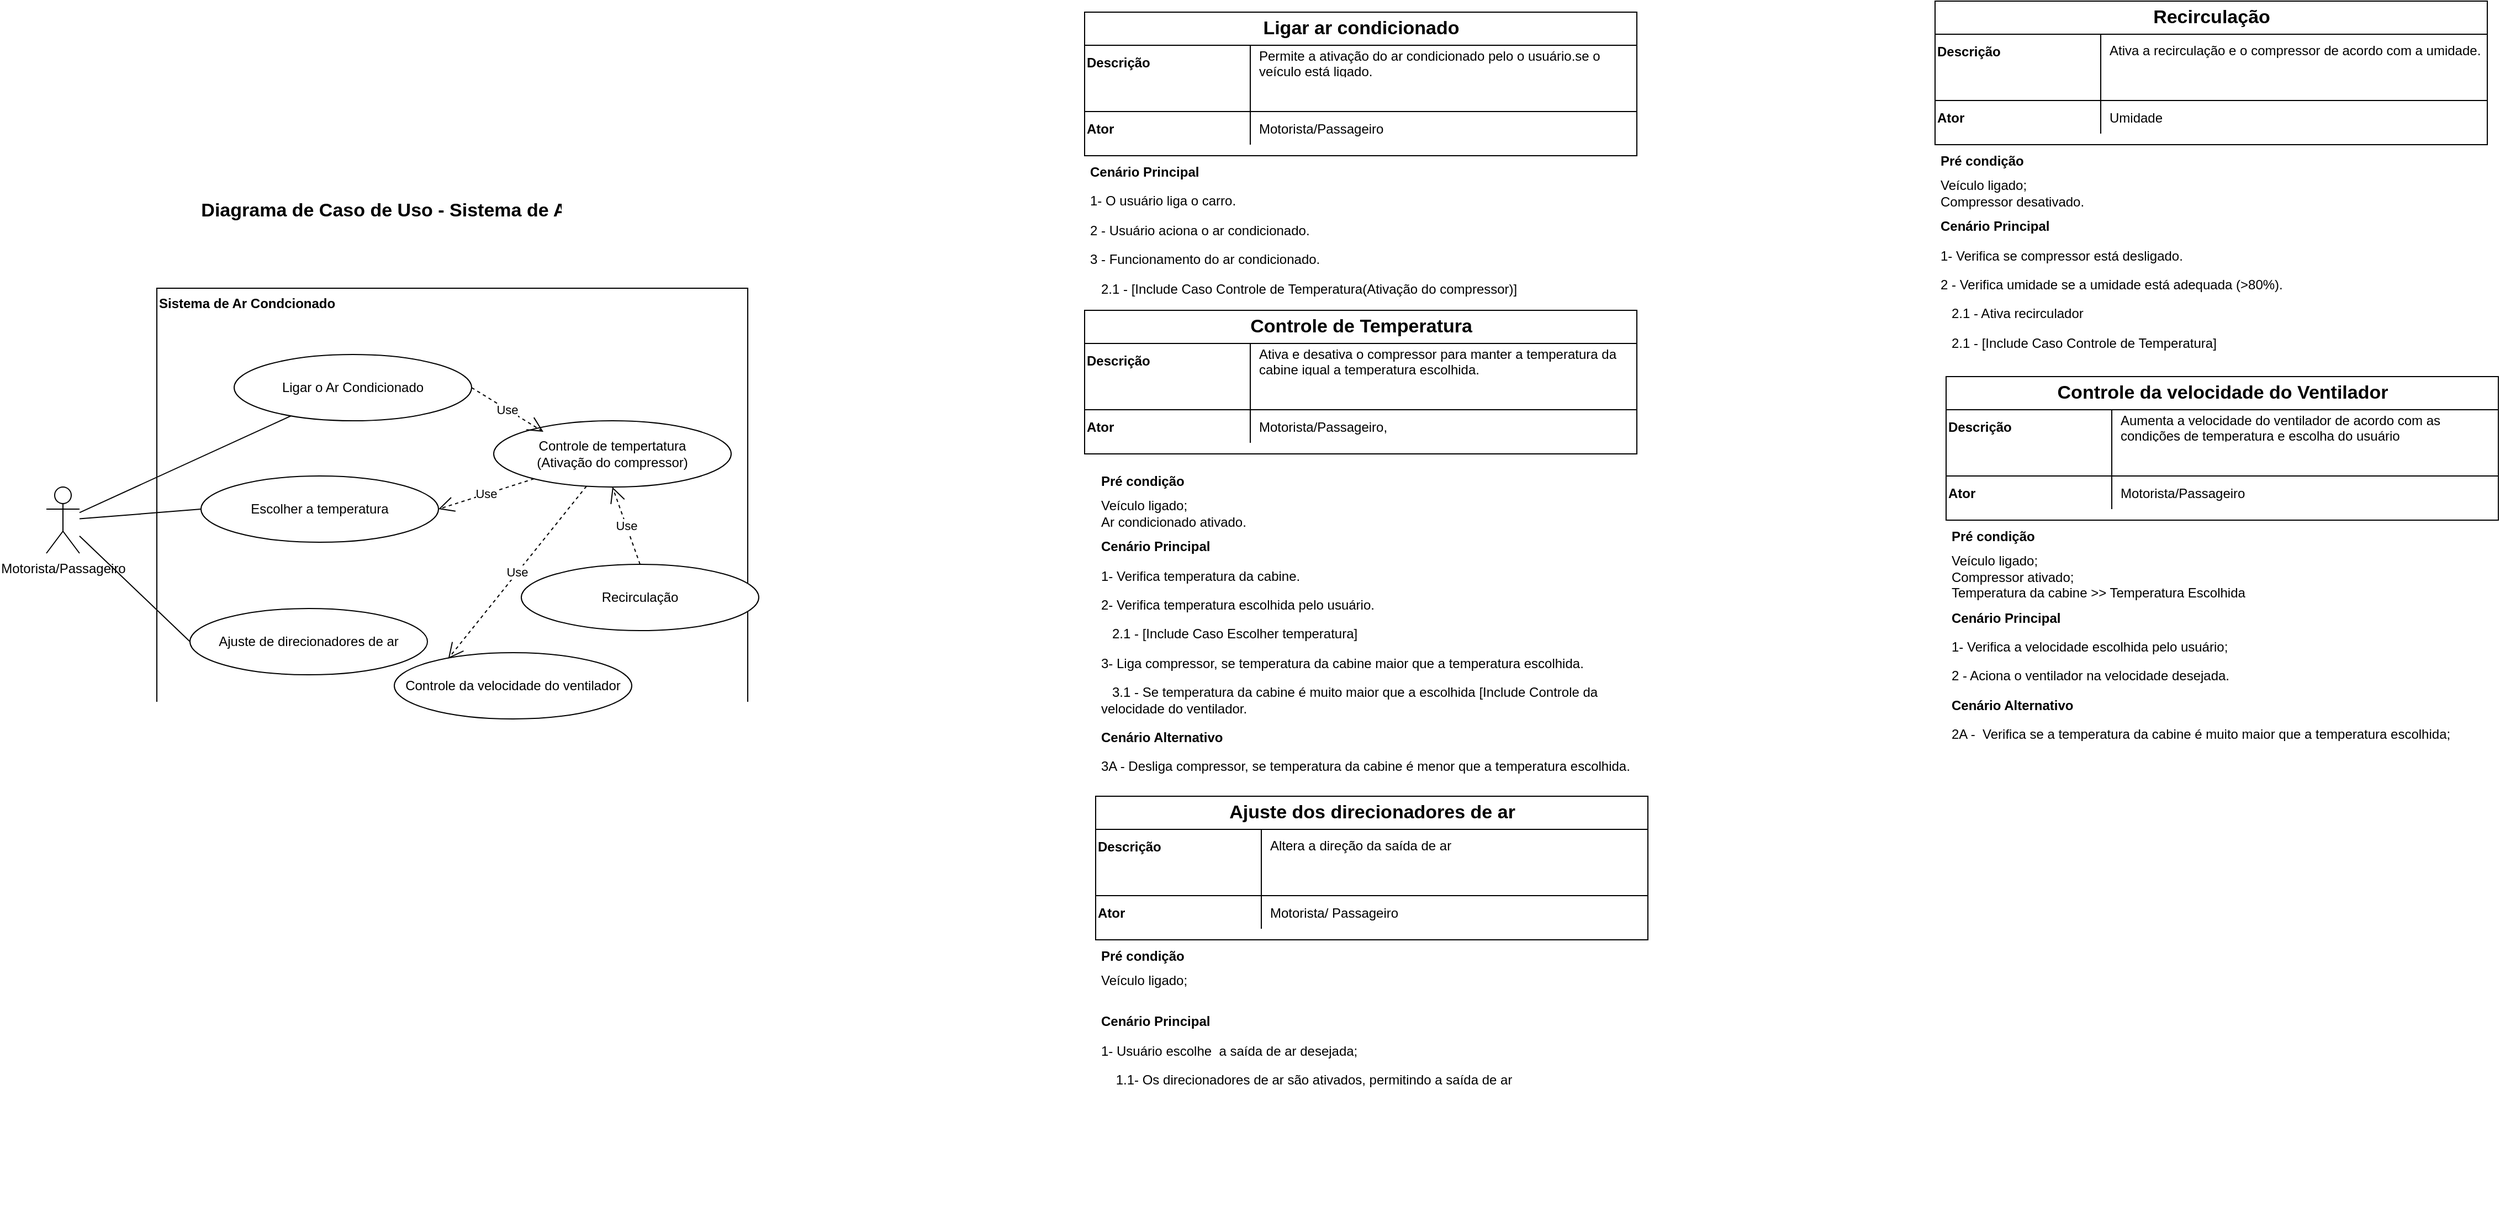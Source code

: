 <mxfile version="15.8.3" type="github">
  <diagram id="G2_i2lJ-f3b6qj_kGdwk" name="Page-1">
    <mxGraphModel dx="2214" dy="1193" grid="1" gridSize="10" guides="1" tooltips="1" connect="1" arrows="1" fold="1" page="1" pageScale="1" pageWidth="850" pageHeight="1100" math="0" shadow="0">
      <root>
        <mxCell id="0" />
        <mxCell id="1" parent="0" />
        <mxCell id="Q2j6FMPa0fHBLMqs2ytp-2" value="Sistema de Ar Condcionado" style="whiteSpace=wrap;aspect=fixed;imageAspect=0;html=1;verticalAlign=top;align=left;fontStyle=1" parent="1" vertex="1">
          <mxGeometry x="150" y="290" width="535" height="535" as="geometry" />
        </mxCell>
        <mxCell id="Q2j6FMPa0fHBLMqs2ytp-4" style="rounded=0;orthogonalLoop=1;jettySize=auto;html=1;endArrow=none;endFill=0;" parent="1" source="Q2j6FMPa0fHBLMqs2ytp-1" target="Q2j6FMPa0fHBLMqs2ytp-3" edge="1">
          <mxGeometry relative="1" as="geometry" />
        </mxCell>
        <mxCell id="Q2j6FMPa0fHBLMqs2ytp-30" style="rounded=0;orthogonalLoop=1;jettySize=auto;html=1;entryX=0;entryY=0.5;entryDx=0;entryDy=0;endArrow=none;endFill=0;" parent="1" source="Q2j6FMPa0fHBLMqs2ytp-1" target="Q2j6FMPa0fHBLMqs2ytp-7" edge="1">
          <mxGeometry relative="1" as="geometry" />
        </mxCell>
        <mxCell id="Q2j6FMPa0fHBLMqs2ytp-35" style="edgeStyle=none;rounded=0;orthogonalLoop=1;jettySize=auto;html=1;entryX=0;entryY=0.5;entryDx=0;entryDy=0;endArrow=none;endFill=0;" parent="1" source="Q2j6FMPa0fHBLMqs2ytp-1" target="Q2j6FMPa0fHBLMqs2ytp-34" edge="1">
          <mxGeometry relative="1" as="geometry" />
        </mxCell>
        <mxCell id="Q2j6FMPa0fHBLMqs2ytp-1" value="Motorista/Passageiro" style="shape=umlActor;verticalLabelPosition=bottom;verticalAlign=top;html=1;outlineConnect=0;" parent="1" vertex="1">
          <mxGeometry x="50" y="470" width="30" height="60" as="geometry" />
        </mxCell>
        <mxCell id="Q2j6FMPa0fHBLMqs2ytp-3" value="Ligar o Ar Condicionado" style="ellipse;whiteSpace=wrap;html=1;" parent="1" vertex="1">
          <mxGeometry x="220" y="350" width="215" height="60" as="geometry" />
        </mxCell>
        <mxCell id="Q2j6FMPa0fHBLMqs2ytp-7" value="Escolher a temperatura" style="ellipse;whiteSpace=wrap;html=1;" parent="1" vertex="1">
          <mxGeometry x="190" y="460" width="215" height="60" as="geometry" />
        </mxCell>
        <mxCell id="Q2j6FMPa0fHBLMqs2ytp-15" value="Controle de tempertatura&lt;br&gt;(Ativação do compressor)" style="ellipse;whiteSpace=wrap;html=1;" parent="1" vertex="1">
          <mxGeometry x="455" y="410" width="215" height="60" as="geometry" />
        </mxCell>
        <mxCell id="Q2j6FMPa0fHBLMqs2ytp-23" value="Recirculação" style="ellipse;whiteSpace=wrap;html=1;" parent="1" vertex="1">
          <mxGeometry x="480" y="540" width="215" height="60" as="geometry" />
        </mxCell>
        <mxCell id="Q2j6FMPa0fHBLMqs2ytp-29" value="Controle da velocidade do ventilador" style="ellipse;whiteSpace=wrap;html=1;" parent="1" vertex="1">
          <mxGeometry x="365" y="620" width="215" height="60" as="geometry" />
        </mxCell>
        <mxCell id="Q2j6FMPa0fHBLMqs2ytp-34" value="Ajuste de direcionadores de ar" style="ellipse;whiteSpace=wrap;html=1;" parent="1" vertex="1">
          <mxGeometry x="180" y="580" width="215" height="60" as="geometry" />
        </mxCell>
        <mxCell id="Q2j6FMPa0fHBLMqs2ytp-36" value="Use" style="endArrow=open;endSize=12;dashed=1;html=1;entryX=1;entryY=0.5;entryDx=0;entryDy=0;" parent="1" source="Q2j6FMPa0fHBLMqs2ytp-15" target="Q2j6FMPa0fHBLMqs2ytp-7" edge="1">
          <mxGeometry width="160" relative="1" as="geometry">
            <mxPoint x="230" y="490" as="sourcePoint" />
            <mxPoint x="430" y="510" as="targetPoint" />
          </mxGeometry>
        </mxCell>
        <mxCell id="Q2j6FMPa0fHBLMqs2ytp-37" value="Use" style="endArrow=open;endSize=12;dashed=1;html=1;exitX=1;exitY=0.5;exitDx=0;exitDy=0;" parent="1" source="Q2j6FMPa0fHBLMqs2ytp-3" edge="1">
          <mxGeometry width="160" relative="1" as="geometry">
            <mxPoint x="487.472" y="500.131" as="sourcePoint" />
            <mxPoint x="500" y="420" as="targetPoint" />
          </mxGeometry>
        </mxCell>
        <mxCell id="Q2j6FMPa0fHBLMqs2ytp-41" value="Use" style="endArrow=open;endSize=12;dashed=1;html=1;entryX=0.227;entryY=0.09;entryDx=0;entryDy=0;entryPerimeter=0;" parent="1" source="Q2j6FMPa0fHBLMqs2ytp-15" target="Q2j6FMPa0fHBLMqs2ytp-29" edge="1">
          <mxGeometry width="160" relative="1" as="geometry">
            <mxPoint x="410" y="620" as="sourcePoint" />
            <mxPoint x="400" y="560" as="targetPoint" />
          </mxGeometry>
        </mxCell>
        <mxCell id="Q2j6FMPa0fHBLMqs2ytp-42" style="edgeStyle=none;rounded=0;orthogonalLoop=1;jettySize=auto;html=1;exitX=0.5;exitY=1;exitDx=0;exitDy=0;endArrow=none;endFill=0;" parent="1" source="Q2j6FMPa0fHBLMqs2ytp-23" target="Q2j6FMPa0fHBLMqs2ytp-23" edge="1">
          <mxGeometry relative="1" as="geometry" />
        </mxCell>
        <mxCell id="Q2j6FMPa0fHBLMqs2ytp-48" value="Diagrama de Caso de Uso - Sistema de Ar Condicionado" style="text;html=1;strokeColor=none;fillColor=none;align=center;verticalAlign=middle;whiteSpace=wrap;rounded=0;fontFamily=Helvetica;fontSize=17;fontStyle=1" parent="1" vertex="1">
          <mxGeometry x="67.5" y="210" width="700" height="20" as="geometry" />
        </mxCell>
        <mxCell id="Q2j6FMPa0fHBLMqs2ytp-49" value="Ligar ar condicionado" style="shape=table;startSize=30;container=1;collapsible=1;childLayout=tableLayout;fixedRows=1;rowLines=0;fontStyle=1;align=center;resizeLast=1;fontFamily=Helvetica;fontSize=17;html=1;" parent="1" vertex="1">
          <mxGeometry x="990" y="40" width="500" height="130" as="geometry" />
        </mxCell>
        <mxCell id="Q2j6FMPa0fHBLMqs2ytp-50" value="" style="shape=partialRectangle;collapsible=0;dropTarget=0;pointerEvents=0;fillColor=none;top=0;left=0;bottom=0;right=0;points=[[0,0.5],[1,0.5]];portConstraint=eastwest;" parent="Q2j6FMPa0fHBLMqs2ytp-49" vertex="1">
          <mxGeometry y="30" width="500" height="30" as="geometry" />
        </mxCell>
        <mxCell id="Q2j6FMPa0fHBLMqs2ytp-51" value="Descrição" style="shape=partialRectangle;connectable=0;fillColor=none;top=0;left=0;bottom=0;right=0;fontStyle=1;overflow=hidden;align=left;" parent="Q2j6FMPa0fHBLMqs2ytp-50" vertex="1">
          <mxGeometry width="150" height="30" as="geometry" />
        </mxCell>
        <mxCell id="Q2j6FMPa0fHBLMqs2ytp-52" value="Permite a ativação do ar condicionado pelo o usuário.se o veículo está ligado." style="shape=partialRectangle;connectable=0;fillColor=none;top=0;left=0;bottom=0;right=0;align=left;spacingLeft=6;fontStyle=0;overflow=hidden;whiteSpace=wrap;" parent="Q2j6FMPa0fHBLMqs2ytp-50" vertex="1">
          <mxGeometry x="150" width="350" height="30" as="geometry" />
        </mxCell>
        <mxCell id="Q2j6FMPa0fHBLMqs2ytp-53" value="" style="shape=partialRectangle;collapsible=0;dropTarget=0;pointerEvents=0;fillColor=none;top=0;left=0;bottom=1;right=0;points=[[0,0.5],[1,0.5]];portConstraint=eastwest;" parent="Q2j6FMPa0fHBLMqs2ytp-49" vertex="1">
          <mxGeometry y="60" width="500" height="30" as="geometry" />
        </mxCell>
        <mxCell id="Q2j6FMPa0fHBLMqs2ytp-54" value="" style="shape=partialRectangle;connectable=0;fillColor=none;top=0;left=0;bottom=0;right=0;fontStyle=1;overflow=hidden;" parent="Q2j6FMPa0fHBLMqs2ytp-53" vertex="1">
          <mxGeometry width="150" height="30" as="geometry" />
        </mxCell>
        <mxCell id="Q2j6FMPa0fHBLMqs2ytp-55" value="" style="shape=partialRectangle;connectable=0;fillColor=none;top=0;left=0;bottom=0;right=0;align=left;spacingLeft=6;fontStyle=5;overflow=hidden;" parent="Q2j6FMPa0fHBLMqs2ytp-53" vertex="1">
          <mxGeometry x="150" width="350" height="30" as="geometry" />
        </mxCell>
        <mxCell id="Q2j6FMPa0fHBLMqs2ytp-56" value="" style="shape=partialRectangle;collapsible=0;dropTarget=0;pointerEvents=0;fillColor=none;top=0;left=0;bottom=0;right=0;points=[[0,0.5],[1,0.5]];portConstraint=eastwest;" parent="Q2j6FMPa0fHBLMqs2ytp-49" vertex="1">
          <mxGeometry y="90" width="500" height="30" as="geometry" />
        </mxCell>
        <mxCell id="Q2j6FMPa0fHBLMqs2ytp-57" value="Ator" style="shape=partialRectangle;connectable=0;fillColor=none;top=0;left=0;bottom=0;right=0;editable=1;overflow=hidden;fontStyle=1;align=left;" parent="Q2j6FMPa0fHBLMqs2ytp-56" vertex="1">
          <mxGeometry width="150" height="30" as="geometry" />
        </mxCell>
        <mxCell id="Q2j6FMPa0fHBLMqs2ytp-58" value="Motorista/Passageiro" style="shape=partialRectangle;connectable=0;fillColor=none;top=0;left=0;bottom=0;right=0;align=left;spacingLeft=6;overflow=hidden;" parent="Q2j6FMPa0fHBLMqs2ytp-56" vertex="1">
          <mxGeometry x="150" width="350" height="30" as="geometry" />
        </mxCell>
        <mxCell id="Q2j6FMPa0fHBLMqs2ytp-62" value="&lt;h1 style=&quot;font-size: 12px&quot;&gt;Cenário Principal&lt;/h1&gt;&lt;p style=&quot;font-size: 12px&quot;&gt;&lt;font style=&quot;font-size: 12px&quot;&gt;1- O usuário liga o carro.&lt;/font&gt;&lt;/p&gt;&lt;p style=&quot;font-size: 12px&quot;&gt;&lt;font style=&quot;font-size: 12px&quot;&gt;2 - Usuário aciona o ar condicionado.&lt;/font&gt;&lt;/p&gt;&lt;p style=&quot;font-size: 12px&quot;&gt;&lt;font style=&quot;font-size: 12px&quot;&gt;3 - Funcionamento do ar condicionado.&lt;/font&gt;&lt;/p&gt;&lt;p style=&quot;font-size: 12px&quot;&gt;&lt;font style=&quot;font-size: 12px&quot;&gt;&amp;nbsp; &amp;nbsp;2.1 - [Include Caso Controle de Temperatura(Ativação do compressor)]&lt;/font&gt;&lt;/p&gt;&lt;p style=&quot;font-size: 12px&quot;&gt;&lt;font style=&quot;font-size: 12px&quot;&gt;&lt;b&gt;Cenário Alternativo&lt;/b&gt;&lt;/font&gt;&lt;/p&gt;&lt;p style=&quot;font-size: 12px&quot;&gt;2A - O usuário desliga o ar condicionado&lt;/p&gt;&lt;p style=&quot;font-size: 12px&quot;&gt;3A - Desativação do ar condicionado&lt;/p&gt;&lt;p style=&quot;font-size: 12px&quot;&gt;&amp;nbsp; &amp;nbsp;3A.1 - [Include Caso Controle de Temperatura(Ativação do compressor)]&lt;/p&gt;" style="text;html=1;strokeColor=none;fillColor=none;spacing=5;spacingTop=-20;whiteSpace=wrap;overflow=hidden;rounded=0;fontFamily=Helvetica;fontSize=17;align=left;verticalAlign=top;" parent="1" vertex="1">
          <mxGeometry x="990" y="180" width="500" height="130" as="geometry" />
        </mxCell>
        <mxCell id="Q2j6FMPa0fHBLMqs2ytp-63" value="Controle de Temperatura" style="shape=table;startSize=30;container=1;collapsible=1;childLayout=tableLayout;fixedRows=1;rowLines=0;fontStyle=1;align=center;resizeLast=1;fontFamily=Helvetica;fontSize=17;html=1;" parent="1" vertex="1">
          <mxGeometry x="990" y="310" width="500" height="130" as="geometry" />
        </mxCell>
        <mxCell id="Q2j6FMPa0fHBLMqs2ytp-64" value="" style="shape=partialRectangle;collapsible=0;dropTarget=0;pointerEvents=0;fillColor=none;top=0;left=0;bottom=0;right=0;points=[[0,0.5],[1,0.5]];portConstraint=eastwest;" parent="Q2j6FMPa0fHBLMqs2ytp-63" vertex="1">
          <mxGeometry y="30" width="500" height="30" as="geometry" />
        </mxCell>
        <mxCell id="Q2j6FMPa0fHBLMqs2ytp-65" value="Descrição" style="shape=partialRectangle;connectable=0;fillColor=none;top=0;left=0;bottom=0;right=0;fontStyle=1;overflow=hidden;align=left;" parent="Q2j6FMPa0fHBLMqs2ytp-64" vertex="1">
          <mxGeometry width="150" height="30" as="geometry" />
        </mxCell>
        <mxCell id="Q2j6FMPa0fHBLMqs2ytp-66" value="Ativa e desativa o compressor para manter a temperatura da cabine igual a temperatura escolhida." style="shape=partialRectangle;connectable=0;fillColor=none;top=0;left=0;bottom=0;right=0;align=left;spacingLeft=6;fontStyle=0;overflow=hidden;whiteSpace=wrap;" parent="Q2j6FMPa0fHBLMqs2ytp-64" vertex="1">
          <mxGeometry x="150" width="350" height="30" as="geometry" />
        </mxCell>
        <mxCell id="Q2j6FMPa0fHBLMqs2ytp-67" value="" style="shape=partialRectangle;collapsible=0;dropTarget=0;pointerEvents=0;fillColor=none;top=0;left=0;bottom=1;right=0;points=[[0,0.5],[1,0.5]];portConstraint=eastwest;" parent="Q2j6FMPa0fHBLMqs2ytp-63" vertex="1">
          <mxGeometry y="60" width="500" height="30" as="geometry" />
        </mxCell>
        <mxCell id="Q2j6FMPa0fHBLMqs2ytp-68" value="" style="shape=partialRectangle;connectable=0;fillColor=none;top=0;left=0;bottom=0;right=0;fontStyle=1;overflow=hidden;" parent="Q2j6FMPa0fHBLMqs2ytp-67" vertex="1">
          <mxGeometry width="150" height="30" as="geometry" />
        </mxCell>
        <mxCell id="Q2j6FMPa0fHBLMqs2ytp-69" value="" style="shape=partialRectangle;connectable=0;fillColor=none;top=0;left=0;bottom=0;right=0;align=left;spacingLeft=6;fontStyle=5;overflow=hidden;" parent="Q2j6FMPa0fHBLMqs2ytp-67" vertex="1">
          <mxGeometry x="150" width="350" height="30" as="geometry" />
        </mxCell>
        <mxCell id="Q2j6FMPa0fHBLMqs2ytp-70" value="" style="shape=partialRectangle;collapsible=0;dropTarget=0;pointerEvents=0;fillColor=none;top=0;left=0;bottom=0;right=0;points=[[0,0.5],[1,0.5]];portConstraint=eastwest;" parent="Q2j6FMPa0fHBLMqs2ytp-63" vertex="1">
          <mxGeometry y="90" width="500" height="30" as="geometry" />
        </mxCell>
        <mxCell id="Q2j6FMPa0fHBLMqs2ytp-71" value="Ator" style="shape=partialRectangle;connectable=0;fillColor=none;top=0;left=0;bottom=0;right=0;editable=1;overflow=hidden;fontStyle=1;align=left;" parent="Q2j6FMPa0fHBLMqs2ytp-70" vertex="1">
          <mxGeometry width="150" height="30" as="geometry" />
        </mxCell>
        <mxCell id="Q2j6FMPa0fHBLMqs2ytp-72" value="Motorista/Passageiro," style="shape=partialRectangle;connectable=0;fillColor=none;top=0;left=0;bottom=0;right=0;align=left;spacingLeft=6;overflow=hidden;" parent="Q2j6FMPa0fHBLMqs2ytp-70" vertex="1">
          <mxGeometry x="150" width="350" height="30" as="geometry" />
        </mxCell>
        <mxCell id="Q2j6FMPa0fHBLMqs2ytp-73" value="&lt;h1 style=&quot;font-size: 12px&quot;&gt;Pré condição&lt;/h1&gt;&lt;div style=&quot;font-size: 12px&quot;&gt;Veículo ligado;&lt;/div&gt;&lt;div style=&quot;font-size: 12px&quot;&gt;Ar condicionado ativado.&lt;/div&gt;&lt;h1 style=&quot;font-size: 12px&quot;&gt;Cenário Principal&lt;/h1&gt;&lt;p style=&quot;font-size: 12px&quot;&gt;&lt;font style=&quot;font-size: 12px&quot;&gt;1- Verifica temperatura da cabine.&lt;/font&gt;&lt;/p&gt;&lt;p style=&quot;font-size: 12px&quot;&gt;&lt;font style=&quot;font-size: 12px&quot;&gt;2- Verifica temperatura escolhida pelo usuário.&lt;/font&gt;&lt;/p&gt;&lt;p style=&quot;font-size: 12px&quot;&gt;&lt;font style=&quot;font-size: 12px&quot;&gt;&amp;nbsp; &amp;nbsp;2.1 - [Include Caso Escolher temperatura]&lt;/font&gt;&lt;/p&gt;&lt;p style=&quot;font-size: 12px&quot;&gt;&lt;font style=&quot;font-size: 12px&quot;&gt;3- Liga compressor, se temperatura da cabine maior que a temperatura escolhida.&lt;/font&gt;&lt;/p&gt;&lt;p style=&quot;font-size: 12px&quot;&gt;&lt;font style=&quot;font-size: 12px&quot;&gt;&amp;nbsp; &amp;nbsp;3.1 - Se temperatura da cabine é muito maior que a escolhida [Include Controle da velocidade do ventilador.&lt;/font&gt;&lt;/p&gt;&lt;p style=&quot;font-size: 12px&quot;&gt;&lt;font style=&quot;font-size: 12px&quot;&gt;&lt;b&gt;Cenário Alternativo&lt;/b&gt;&lt;/font&gt;&lt;/p&gt;&lt;p style=&quot;font-size: 12px&quot;&gt;3A - Desliga compressor, se temperatura da cabine é menor que a temperatura escolhida.&lt;/p&gt;&lt;p style=&quot;font-size: 12px&quot;&gt;&lt;br&gt;&lt;/p&gt;" style="text;html=1;strokeColor=none;fillColor=none;spacing=5;spacingTop=-20;whiteSpace=wrap;overflow=hidden;rounded=0;fontFamily=Helvetica;fontSize=17;align=left;verticalAlign=top;" parent="1" vertex="1">
          <mxGeometry x="1000" y="460" width="500" height="290" as="geometry" />
        </mxCell>
        <mxCell id="Q2j6FMPa0fHBLMqs2ytp-96" value="Recirculação" style="shape=table;startSize=30;container=1;collapsible=1;childLayout=tableLayout;fixedRows=1;rowLines=0;fontStyle=1;align=center;resizeLast=1;fontFamily=Helvetica;fontSize=17;html=1;" parent="1" vertex="1">
          <mxGeometry x="1760" y="30" width="500" height="130" as="geometry" />
        </mxCell>
        <mxCell id="Q2j6FMPa0fHBLMqs2ytp-97" value="" style="shape=partialRectangle;collapsible=0;dropTarget=0;pointerEvents=0;fillColor=none;top=0;left=0;bottom=0;right=0;points=[[0,0.5],[1,0.5]];portConstraint=eastwest;" parent="Q2j6FMPa0fHBLMqs2ytp-96" vertex="1">
          <mxGeometry y="30" width="500" height="30" as="geometry" />
        </mxCell>
        <mxCell id="Q2j6FMPa0fHBLMqs2ytp-98" value="Descrição" style="shape=partialRectangle;connectable=0;fillColor=none;top=0;left=0;bottom=0;right=0;fontStyle=1;overflow=hidden;align=left;" parent="Q2j6FMPa0fHBLMqs2ytp-97" vertex="1">
          <mxGeometry width="150" height="30" as="geometry" />
        </mxCell>
        <mxCell id="Q2j6FMPa0fHBLMqs2ytp-99" value="Ativa a recirculação e o compressor de acordo com a umidade." style="shape=partialRectangle;connectable=0;fillColor=none;top=0;left=0;bottom=0;right=0;align=left;spacingLeft=6;fontStyle=0;overflow=hidden;whiteSpace=wrap;" parent="Q2j6FMPa0fHBLMqs2ytp-97" vertex="1">
          <mxGeometry x="150" width="350" height="30" as="geometry" />
        </mxCell>
        <mxCell id="Q2j6FMPa0fHBLMqs2ytp-100" value="" style="shape=partialRectangle;collapsible=0;dropTarget=0;pointerEvents=0;fillColor=none;top=0;left=0;bottom=1;right=0;points=[[0,0.5],[1,0.5]];portConstraint=eastwest;" parent="Q2j6FMPa0fHBLMqs2ytp-96" vertex="1">
          <mxGeometry y="60" width="500" height="30" as="geometry" />
        </mxCell>
        <mxCell id="Q2j6FMPa0fHBLMqs2ytp-101" value="" style="shape=partialRectangle;connectable=0;fillColor=none;top=0;left=0;bottom=0;right=0;fontStyle=1;overflow=hidden;" parent="Q2j6FMPa0fHBLMqs2ytp-100" vertex="1">
          <mxGeometry width="150" height="30" as="geometry" />
        </mxCell>
        <mxCell id="Q2j6FMPa0fHBLMqs2ytp-102" value="" style="shape=partialRectangle;connectable=0;fillColor=none;top=0;left=0;bottom=0;right=0;align=left;spacingLeft=6;fontStyle=5;overflow=hidden;" parent="Q2j6FMPa0fHBLMqs2ytp-100" vertex="1">
          <mxGeometry x="150" width="350" height="30" as="geometry" />
        </mxCell>
        <mxCell id="Q2j6FMPa0fHBLMqs2ytp-103" value="" style="shape=partialRectangle;collapsible=0;dropTarget=0;pointerEvents=0;fillColor=none;top=0;left=0;bottom=0;right=0;points=[[0,0.5],[1,0.5]];portConstraint=eastwest;" parent="Q2j6FMPa0fHBLMqs2ytp-96" vertex="1">
          <mxGeometry y="90" width="500" height="30" as="geometry" />
        </mxCell>
        <mxCell id="Q2j6FMPa0fHBLMqs2ytp-104" value="Ator" style="shape=partialRectangle;connectable=0;fillColor=none;top=0;left=0;bottom=0;right=0;editable=1;overflow=hidden;fontStyle=1;align=left;" parent="Q2j6FMPa0fHBLMqs2ytp-103" vertex="1">
          <mxGeometry width="150" height="30" as="geometry" />
        </mxCell>
        <mxCell id="Q2j6FMPa0fHBLMqs2ytp-105" value="Umidade" style="shape=partialRectangle;connectable=0;fillColor=none;top=0;left=0;bottom=0;right=0;align=left;spacingLeft=6;overflow=hidden;" parent="Q2j6FMPa0fHBLMqs2ytp-103" vertex="1">
          <mxGeometry x="150" width="350" height="30" as="geometry" />
        </mxCell>
        <mxCell id="Q2j6FMPa0fHBLMqs2ytp-106" value="&lt;h1 style=&quot;font-size: 12px&quot;&gt;Pré condição&lt;/h1&gt;&lt;div style=&quot;font-size: 12px&quot;&gt;Veículo ligado;&lt;/div&gt;&lt;div style=&quot;font-size: 12px&quot;&gt;Compressor desativado.&lt;/div&gt;&lt;h1 style=&quot;font-size: 12px&quot;&gt;Cenário Principal&lt;/h1&gt;&lt;p style=&quot;font-size: 12px&quot;&gt;&lt;font style=&quot;font-size: 12px&quot;&gt;1- Verifica se compressor está desligado.&lt;/font&gt;&lt;/p&gt;&lt;p style=&quot;font-size: 12px&quot;&gt;&lt;font style=&quot;font-size: 12px&quot;&gt;2 - Verifica umidade se a umidade está adequada (&amp;gt;80%).&lt;/font&gt;&lt;/p&gt;&lt;p style=&quot;font-size: 12px&quot;&gt;&lt;font style=&quot;font-size: 12px&quot;&gt;&amp;nbsp; &amp;nbsp;2.1 - Ativa recirculador&lt;/font&gt;&lt;/p&gt;&lt;p style=&quot;font-size: 12px&quot;&gt;&lt;font style=&quot;font-size: 12px&quot;&gt;&amp;nbsp; &amp;nbsp;2.1 - [Include Caso Controle de Temperatura]&lt;/font&gt;&lt;/p&gt;&lt;p style=&quot;font-size: 12px&quot;&gt;&lt;br&gt;&lt;/p&gt;" style="text;html=1;strokeColor=none;fillColor=none;spacing=5;spacingTop=-20;whiteSpace=wrap;overflow=hidden;rounded=0;fontFamily=Helvetica;fontSize=17;align=left;verticalAlign=top;" parent="1" vertex="1">
          <mxGeometry x="1760" y="170" width="500" height="190" as="geometry" />
        </mxCell>
        <mxCell id="Q2j6FMPa0fHBLMqs2ytp-107" value="Use" style="endArrow=open;endSize=12;dashed=1;html=1;exitX=0.5;exitY=0;exitDx=0;exitDy=0;entryX=0.5;entryY=1;entryDx=0;entryDy=0;" parent="1" source="Q2j6FMPa0fHBLMqs2ytp-23" target="Q2j6FMPa0fHBLMqs2ytp-15" edge="1">
          <mxGeometry width="160" relative="1" as="geometry">
            <mxPoint x="534.6" y="478.074" as="sourcePoint" />
            <mxPoint x="410" y="570" as="targetPoint" />
          </mxGeometry>
        </mxCell>
        <mxCell id="Q2j6FMPa0fHBLMqs2ytp-114" value="Controle da velocidade do Ventilador" style="shape=table;startSize=30;container=1;collapsible=1;childLayout=tableLayout;fixedRows=1;rowLines=0;fontStyle=1;align=center;resizeLast=1;fontFamily=Helvetica;fontSize=17;html=1;" parent="1" vertex="1">
          <mxGeometry x="1770" y="370" width="500" height="130" as="geometry" />
        </mxCell>
        <mxCell id="Q2j6FMPa0fHBLMqs2ytp-115" value="" style="shape=partialRectangle;collapsible=0;dropTarget=0;pointerEvents=0;fillColor=none;top=0;left=0;bottom=0;right=0;points=[[0,0.5],[1,0.5]];portConstraint=eastwest;" parent="Q2j6FMPa0fHBLMqs2ytp-114" vertex="1">
          <mxGeometry y="30" width="500" height="30" as="geometry" />
        </mxCell>
        <mxCell id="Q2j6FMPa0fHBLMqs2ytp-116" value="Descrição" style="shape=partialRectangle;connectable=0;fillColor=none;top=0;left=0;bottom=0;right=0;fontStyle=1;overflow=hidden;align=left;" parent="Q2j6FMPa0fHBLMqs2ytp-115" vertex="1">
          <mxGeometry width="150" height="30" as="geometry" />
        </mxCell>
        <mxCell id="Q2j6FMPa0fHBLMqs2ytp-117" value="Aumenta a velocidade do ventilador de acordo com as condições de temperatura e escolha do usuário" style="shape=partialRectangle;connectable=0;fillColor=none;top=0;left=0;bottom=0;right=0;align=left;spacingLeft=6;fontStyle=0;overflow=hidden;whiteSpace=wrap;" parent="Q2j6FMPa0fHBLMqs2ytp-115" vertex="1">
          <mxGeometry x="150" width="350" height="30" as="geometry" />
        </mxCell>
        <mxCell id="Q2j6FMPa0fHBLMqs2ytp-118" value="" style="shape=partialRectangle;collapsible=0;dropTarget=0;pointerEvents=0;fillColor=none;top=0;left=0;bottom=1;right=0;points=[[0,0.5],[1,0.5]];portConstraint=eastwest;" parent="Q2j6FMPa0fHBLMqs2ytp-114" vertex="1">
          <mxGeometry y="60" width="500" height="30" as="geometry" />
        </mxCell>
        <mxCell id="Q2j6FMPa0fHBLMqs2ytp-119" value="" style="shape=partialRectangle;connectable=0;fillColor=none;top=0;left=0;bottom=0;right=0;fontStyle=1;overflow=hidden;" parent="Q2j6FMPa0fHBLMqs2ytp-118" vertex="1">
          <mxGeometry width="150" height="30" as="geometry" />
        </mxCell>
        <mxCell id="Q2j6FMPa0fHBLMqs2ytp-120" value="" style="shape=partialRectangle;connectable=0;fillColor=none;top=0;left=0;bottom=0;right=0;align=left;spacingLeft=6;fontStyle=5;overflow=hidden;" parent="Q2j6FMPa0fHBLMqs2ytp-118" vertex="1">
          <mxGeometry x="150" width="350" height="30" as="geometry" />
        </mxCell>
        <mxCell id="Q2j6FMPa0fHBLMqs2ytp-121" value="" style="shape=partialRectangle;collapsible=0;dropTarget=0;pointerEvents=0;fillColor=none;top=0;left=0;bottom=0;right=0;points=[[0,0.5],[1,0.5]];portConstraint=eastwest;" parent="Q2j6FMPa0fHBLMqs2ytp-114" vertex="1">
          <mxGeometry y="90" width="500" height="30" as="geometry" />
        </mxCell>
        <mxCell id="Q2j6FMPa0fHBLMqs2ytp-122" value="Ator" style="shape=partialRectangle;connectable=0;fillColor=none;top=0;left=0;bottom=0;right=0;editable=1;overflow=hidden;fontStyle=1;align=left;" parent="Q2j6FMPa0fHBLMqs2ytp-121" vertex="1">
          <mxGeometry width="150" height="30" as="geometry" />
        </mxCell>
        <mxCell id="Q2j6FMPa0fHBLMqs2ytp-123" value="Motorista/Passageiro" style="shape=partialRectangle;connectable=0;fillColor=none;top=0;left=0;bottom=0;right=0;align=left;spacingLeft=6;overflow=hidden;" parent="Q2j6FMPa0fHBLMqs2ytp-121" vertex="1">
          <mxGeometry x="150" width="350" height="30" as="geometry" />
        </mxCell>
        <mxCell id="Q2j6FMPa0fHBLMqs2ytp-124" value="&lt;h1 style=&quot;font-size: 12px&quot;&gt;Pré condição&lt;/h1&gt;&lt;div style=&quot;font-size: 12px&quot;&gt;Veículo ligado;&lt;/div&gt;&lt;div style=&quot;font-size: 12px&quot;&gt;Compressor ativado;&lt;/div&gt;&lt;div style=&quot;font-size: 12px&quot;&gt;Temperatura da cabine &amp;gt;&amp;gt; Temperatura Escolhida&lt;/div&gt;&lt;h1 style=&quot;font-size: 12px&quot;&gt;Cenário Principal&lt;/h1&gt;&lt;p style=&quot;font-size: 12px&quot;&gt;&lt;font style=&quot;font-size: 12px&quot;&gt;1- Verifica a velocidade escolhida pelo usuário;&lt;/font&gt;&lt;/p&gt;&lt;p style=&quot;font-size: 12px&quot;&gt;&lt;font style=&quot;font-size: 12px&quot;&gt;2 - Aciona o ventilador na velocidade desejada.&lt;/font&gt;&lt;/p&gt;&lt;p style=&quot;font-size: 12px&quot;&gt;&lt;b&gt;Cenário Alternativo&lt;/b&gt;&lt;/p&gt;&lt;p style=&quot;font-size: 12px&quot;&gt;2A -&amp;nbsp; Verifica se a temperatura da cabine é muito maior que a temperatura escolhida;&lt;/p&gt;&lt;p style=&quot;font-size: 12px&quot;&gt;&lt;span style=&quot;white-space: pre&quot;&gt;	&lt;/span&gt;2A.1 - Aumenta a velocidade do ventilador&lt;br&gt;&lt;/p&gt;&lt;p style=&quot;font-size: 12px&quot;&gt;&lt;br&gt;&lt;/p&gt;" style="text;html=1;strokeColor=none;fillColor=none;spacing=5;spacingTop=-20;whiteSpace=wrap;overflow=hidden;rounded=0;fontFamily=Helvetica;fontSize=17;align=left;verticalAlign=top;" parent="1" vertex="1">
          <mxGeometry x="1770" y="510" width="500" height="190" as="geometry" />
        </mxCell>
        <mxCell id="Q2j6FMPa0fHBLMqs2ytp-125" value="Ajuste dos direcionadores de ar" style="shape=table;startSize=30;container=1;collapsible=1;childLayout=tableLayout;fixedRows=1;rowLines=0;fontStyle=1;align=center;resizeLast=1;fontFamily=Helvetica;fontSize=17;html=1;" parent="1" vertex="1">
          <mxGeometry x="1000" y="750" width="500" height="130" as="geometry" />
        </mxCell>
        <mxCell id="Q2j6FMPa0fHBLMqs2ytp-126" value="" style="shape=partialRectangle;collapsible=0;dropTarget=0;pointerEvents=0;fillColor=none;top=0;left=0;bottom=0;right=0;points=[[0,0.5],[1,0.5]];portConstraint=eastwest;" parent="Q2j6FMPa0fHBLMqs2ytp-125" vertex="1">
          <mxGeometry y="30" width="500" height="30" as="geometry" />
        </mxCell>
        <mxCell id="Q2j6FMPa0fHBLMqs2ytp-127" value="Descrição" style="shape=partialRectangle;connectable=0;fillColor=none;top=0;left=0;bottom=0;right=0;fontStyle=1;overflow=hidden;align=left;" parent="Q2j6FMPa0fHBLMqs2ytp-126" vertex="1">
          <mxGeometry width="150" height="30" as="geometry" />
        </mxCell>
        <mxCell id="Q2j6FMPa0fHBLMqs2ytp-128" value="Altera a direção da saída de ar" style="shape=partialRectangle;connectable=0;fillColor=none;top=0;left=0;bottom=0;right=0;align=left;spacingLeft=6;fontStyle=0;overflow=hidden;whiteSpace=wrap;" parent="Q2j6FMPa0fHBLMqs2ytp-126" vertex="1">
          <mxGeometry x="150" width="350" height="30" as="geometry" />
        </mxCell>
        <mxCell id="Q2j6FMPa0fHBLMqs2ytp-129" value="" style="shape=partialRectangle;collapsible=0;dropTarget=0;pointerEvents=0;fillColor=none;top=0;left=0;bottom=1;right=0;points=[[0,0.5],[1,0.5]];portConstraint=eastwest;" parent="Q2j6FMPa0fHBLMqs2ytp-125" vertex="1">
          <mxGeometry y="60" width="500" height="30" as="geometry" />
        </mxCell>
        <mxCell id="Q2j6FMPa0fHBLMqs2ytp-130" value="" style="shape=partialRectangle;connectable=0;fillColor=none;top=0;left=0;bottom=0;right=0;fontStyle=1;overflow=hidden;" parent="Q2j6FMPa0fHBLMqs2ytp-129" vertex="1">
          <mxGeometry width="150" height="30" as="geometry" />
        </mxCell>
        <mxCell id="Q2j6FMPa0fHBLMqs2ytp-131" value="" style="shape=partialRectangle;connectable=0;fillColor=none;top=0;left=0;bottom=0;right=0;align=left;spacingLeft=6;fontStyle=5;overflow=hidden;" parent="Q2j6FMPa0fHBLMqs2ytp-129" vertex="1">
          <mxGeometry x="150" width="350" height="30" as="geometry" />
        </mxCell>
        <mxCell id="Q2j6FMPa0fHBLMqs2ytp-132" value="" style="shape=partialRectangle;collapsible=0;dropTarget=0;pointerEvents=0;fillColor=none;top=0;left=0;bottom=0;right=0;points=[[0,0.5],[1,0.5]];portConstraint=eastwest;" parent="Q2j6FMPa0fHBLMqs2ytp-125" vertex="1">
          <mxGeometry y="90" width="500" height="30" as="geometry" />
        </mxCell>
        <mxCell id="Q2j6FMPa0fHBLMqs2ytp-133" value="Ator" style="shape=partialRectangle;connectable=0;fillColor=none;top=0;left=0;bottom=0;right=0;editable=1;overflow=hidden;fontStyle=1;align=left;" parent="Q2j6FMPa0fHBLMqs2ytp-132" vertex="1">
          <mxGeometry width="150" height="30" as="geometry" />
        </mxCell>
        <mxCell id="Q2j6FMPa0fHBLMqs2ytp-134" value="Motorista/ Passageiro" style="shape=partialRectangle;connectable=0;fillColor=none;top=0;left=0;bottom=0;right=0;align=left;spacingLeft=6;overflow=hidden;" parent="Q2j6FMPa0fHBLMqs2ytp-132" vertex="1">
          <mxGeometry x="150" width="350" height="30" as="geometry" />
        </mxCell>
        <mxCell id="Q2j6FMPa0fHBLMqs2ytp-135" value="&lt;h1 style=&quot;font-size: 12px&quot;&gt;Pré condição&lt;/h1&gt;&lt;div style=&quot;font-size: 12px&quot;&gt;Veículo ligado;&lt;/div&gt;&lt;div style=&quot;font-size: 12px&quot;&gt;&lt;br&gt;&lt;/div&gt;&lt;h1 style=&quot;font-size: 12px&quot;&gt;Cenário Principal&lt;/h1&gt;&lt;p style=&quot;font-size: 12px&quot;&gt;&lt;font style=&quot;font-size: 12px&quot;&gt;1- Usuário escolhe&amp;nbsp; a saída de ar desejada;&lt;/font&gt;&lt;/p&gt;&lt;p style=&quot;font-size: 12px&quot;&gt;&lt;font style=&quot;font-size: 12px&quot;&gt;&amp;nbsp; &amp;nbsp; 1.1- Os direcionadores de ar são ativados, permitindo a saída de ar&lt;/font&gt;&lt;/p&gt;&lt;p style=&quot;font-size: 12px&quot;&gt;&lt;br&gt;&lt;/p&gt;" style="text;html=1;strokeColor=none;fillColor=none;spacing=5;spacingTop=-20;whiteSpace=wrap;overflow=hidden;rounded=0;fontFamily=Helvetica;fontSize=17;align=left;verticalAlign=top;" parent="1" vertex="1">
          <mxGeometry x="1000" y="890" width="500" height="240" as="geometry" />
        </mxCell>
      </root>
    </mxGraphModel>
  </diagram>
</mxfile>
